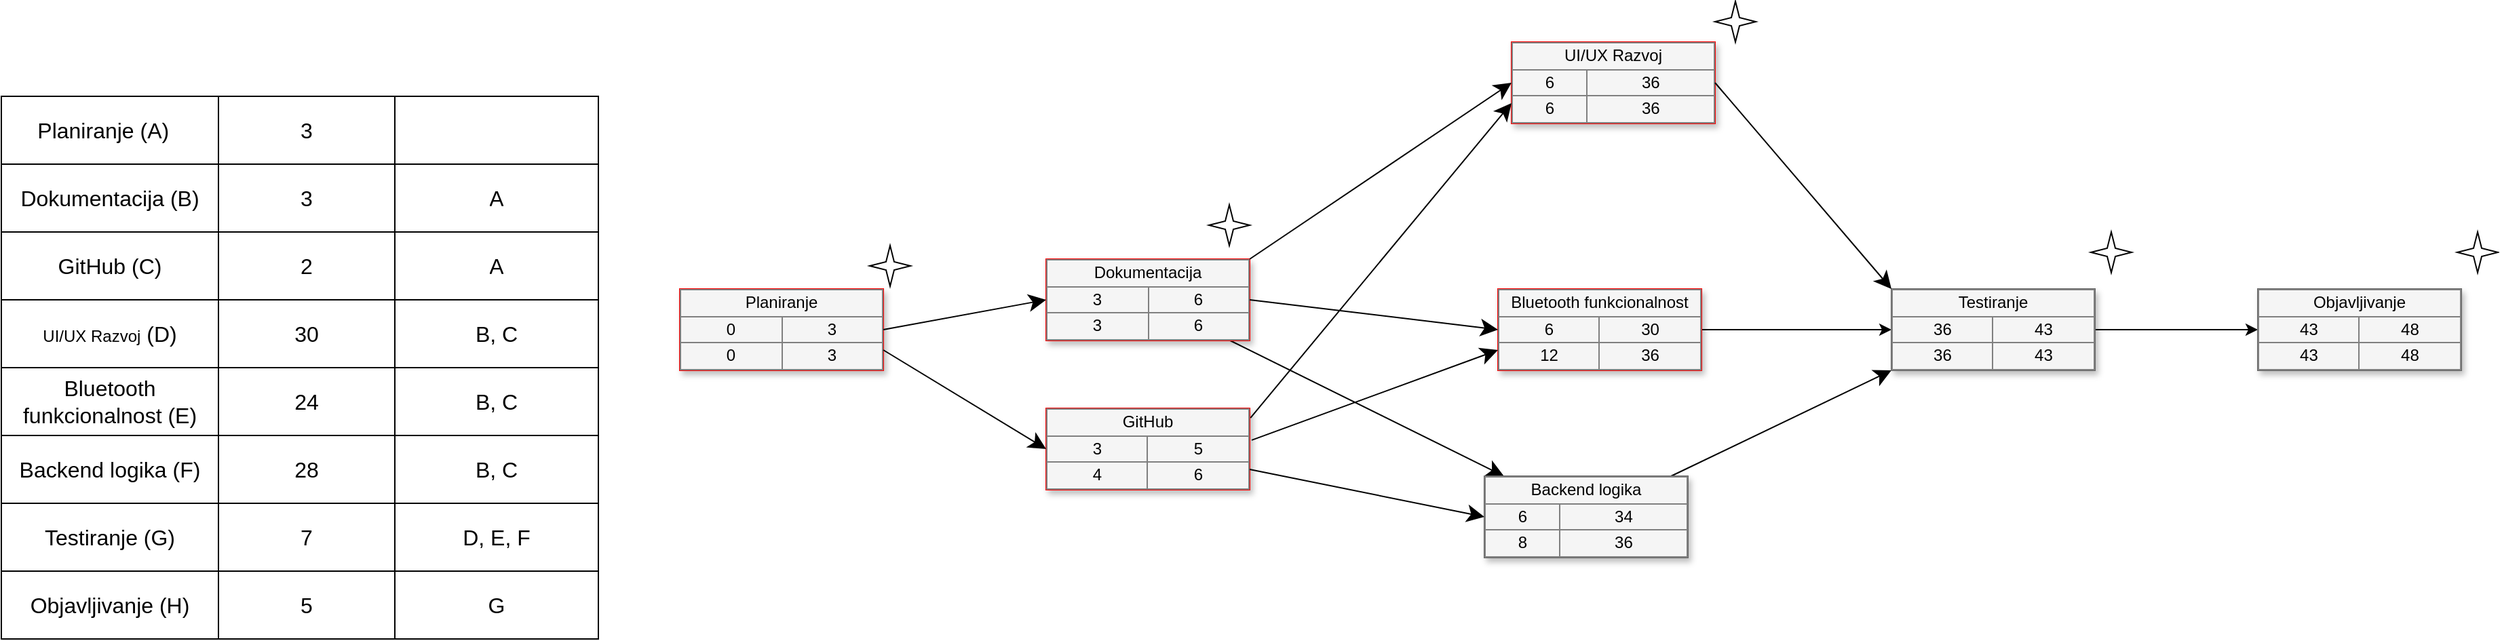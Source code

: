 <mxfile version="26.2.2">
  <diagram name="Page-1" id="9c096ad6-e400-ecc8-3e38-643d2caac077">
    <mxGraphModel dx="3800.5" dy="1167" grid="1" gridSize="10" guides="1" tooltips="1" connect="1" arrows="1" fold="1" page="1" pageScale="1.5" pageWidth="1169" pageHeight="826" background="none" math="0" shadow="0">
      <root>
        <mxCell id="0" style=";html=1;" />
        <mxCell id="1" style=";html=1;" parent="0" />
        <mxCell id="3cfceab9cabfe5b9-37" style="edgeStyle=none;curved=1;html=1;startSize=10;endArrow=classic;endFill=1;endSize=10;strokeWidth=1;fontSize=12;" parent="1" source="30e23a8a0b95c500-1" target="3cfceab9cabfe5b9-11" edge="1">
          <mxGeometry relative="1" as="geometry" />
        </mxCell>
        <mxCell id="30e23a8a0b95c500-1" value="&lt;table border=&quot;1&quot; width=&quot;100%&quot; style=&quot;width: 100% ; height: 100% ; border-collapse: collapse&quot;&gt;&lt;tbody&gt;&lt;tr&gt;&lt;td colspan=&quot;2&quot; align=&quot;center&quot;&gt;&lt;font style=&quot;font-size: 12px;&quot;&gt;Dokumentacija&lt;/font&gt;&lt;/td&gt;&lt;/tr&gt;&lt;tr&gt;&lt;td align=&quot;center&quot;&gt;3&lt;/td&gt;&lt;td align=&quot;center&quot;&gt;&lt;font style=&quot;font-size: 12px;&quot;&gt;6&lt;/font&gt;&lt;/td&gt;&lt;/tr&gt;&lt;tr&gt;&lt;td align=&quot;center&quot;&gt;3&lt;/td&gt;&lt;td align=&quot;center&quot;&gt;6&lt;/td&gt;&lt;/tr&gt;&lt;/tbody&gt;&lt;/table&gt;" style="text;html=1;strokeColor=#FF0000;fillColor=#f5f5f5;overflow=fill;rounded=0;shadow=1;fontSize=12;align=center;" parent="1" vertex="1">
          <mxGeometry x="400" y="450" width="150" height="60" as="geometry" />
        </mxCell>
        <mxCell id="M4bygD5o0YZVXNEomFIM-7" style="edgeStyle=orthogonalEdgeStyle;rounded=0;orthogonalLoop=1;jettySize=auto;html=1;entryX=0;entryY=0.5;entryDx=0;entryDy=0;" edge="1" parent="1" source="3cfceab9cabfe5b9-10" target="3cfceab9cabfe5b9-15">
          <mxGeometry relative="1" as="geometry" />
        </mxCell>
        <mxCell id="3cfceab9cabfe5b9-10" value="&lt;table border=&quot;1&quot; width=&quot;100%&quot; style=&quot;width: 100% ; height: 100% ; border-collapse: collapse&quot;&gt;&lt;tbody&gt;&lt;tr&gt;&lt;td colspan=&quot;2&quot; align=&quot;center&quot;&gt;Bluetooth funkcionalnost&lt;/td&gt;&lt;/tr&gt;&lt;tr&gt;&lt;td align=&quot;center&quot;&gt;6&lt;/td&gt;&lt;td align=&quot;center&quot;&gt;30&lt;/td&gt;&lt;/tr&gt;&lt;tr&gt;&lt;td align=&quot;center&quot;&gt;12&lt;/td&gt;&lt;td align=&quot;center&quot;&gt;36&lt;/td&gt;&lt;/tr&gt;&lt;/tbody&gt;&lt;/table&gt;" style="text;html=1;strokeColor=#FF0000;fillColor=#f5f5f5;overflow=fill;rounded=0;shadow=1;fontSize=12;align=center;" parent="1" vertex="1">
          <mxGeometry x="733" y="472.0" width="150" height="60" as="geometry" />
        </mxCell>
        <mxCell id="3cfceab9cabfe5b9-38" style="edgeStyle=none;curved=1;html=1;startSize=10;endArrow=classic;endFill=1;endSize=10;strokeWidth=1;fontSize=12;entryX=0;entryY=1;entryDx=0;entryDy=0;" parent="1" source="3cfceab9cabfe5b9-11" target="3cfceab9cabfe5b9-15" edge="1">
          <mxGeometry relative="1" as="geometry" />
        </mxCell>
        <mxCell id="3cfceab9cabfe5b9-11" value="&lt;table border=&quot;1&quot; width=&quot;100%&quot; style=&quot;width: 100% ; height: 100% ; border-collapse: collapse&quot;&gt;&lt;tbody&gt;&lt;tr&gt;&lt;td colspan=&quot;2&quot; align=&quot;center&quot;&gt;Backend logika&lt;/td&gt;&lt;/tr&gt;&lt;tr&gt;&lt;td align=&quot;center&quot;&gt;6&lt;/td&gt;&lt;td align=&quot;center&quot;&gt;34&lt;/td&gt;&lt;/tr&gt;&lt;tr&gt;&lt;td align=&quot;center&quot;&gt;8&lt;/td&gt;&lt;td align=&quot;center&quot;&gt;36&lt;/td&gt;&lt;/tr&gt;&lt;/tbody&gt;&lt;/table&gt;" style="text;html=1;strokeColor=#666666;fillColor=#f5f5f5;overflow=fill;rounded=0;shadow=1;fontSize=12;align=center;" parent="1" vertex="1">
          <mxGeometry x="723" y="610" width="150" height="60" as="geometry" />
        </mxCell>
        <mxCell id="M4bygD5o0YZVXNEomFIM-5" style="edgeStyle=orthogonalEdgeStyle;rounded=0;orthogonalLoop=1;jettySize=auto;html=1;" edge="1" parent="1" source="3cfceab9cabfe5b9-15">
          <mxGeometry relative="1" as="geometry">
            <mxPoint x="1293" y="502" as="targetPoint" />
          </mxGeometry>
        </mxCell>
        <mxCell id="3cfceab9cabfe5b9-15" value="&lt;table border=&quot;1&quot; width=&quot;100%&quot; style=&quot;width: 100% ; height: 100% ; border-collapse: collapse&quot;&gt;&lt;tbody&gt;&lt;tr&gt;&lt;td colspan=&quot;2&quot; align=&quot;center&quot;&gt;Testiranje&lt;/td&gt;&lt;/tr&gt;&lt;tr&gt;&lt;td align=&quot;center&quot;&gt;36&lt;/td&gt;&lt;td align=&quot;center&quot;&gt;43&lt;/td&gt;&lt;/tr&gt;&lt;tr&gt;&lt;td align=&quot;center&quot;&gt;36&lt;/td&gt;&lt;td align=&quot;center&quot;&gt;43&lt;/td&gt;&lt;/tr&gt;&lt;/tbody&gt;&lt;/table&gt;" style="text;html=1;strokeColor=#666666;fillColor=#f5f5f5;overflow=fill;rounded=0;shadow=1;fontSize=12;align=center;" parent="1" vertex="1">
          <mxGeometry x="1023" y="472" width="150" height="60" as="geometry" />
        </mxCell>
        <mxCell id="M4bygD5o0YZVXNEomFIM-2" style="edgeStyle=none;curved=1;html=1;startSize=10;endArrow=classic;endFill=1;endSize=10;strokeWidth=1;fontSize=12;entryX=0;entryY=0.5;entryDx=0;entryDy=0;exitX=1;exitY=0.5;exitDx=0;exitDy=0;" edge="1" parent="1" source="30e23a8a0b95c500-1" target="3cfceab9cabfe5b9-10">
          <mxGeometry relative="1" as="geometry">
            <mxPoint x="553" y="500" as="sourcePoint" />
            <mxPoint x="711" y="819" as="targetPoint" />
          </mxGeometry>
        </mxCell>
        <mxCell id="M4bygD5o0YZVXNEomFIM-3" value="&lt;table border=&quot;1&quot; width=&quot;100%&quot; style=&quot;width: 100% ; height: 100% ; border-collapse: collapse&quot;&gt;&lt;tbody&gt;&lt;tr&gt;&lt;td colspan=&quot;2&quot; align=&quot;center&quot;&gt;&lt;font style=&quot;font-size: 12px&quot;&gt;UI/UX Razvoj&lt;/font&gt;&lt;/td&gt;&lt;/tr&gt;&lt;tr&gt;&lt;td align=&quot;center&quot;&gt;6&lt;/td&gt;&lt;td align=&quot;center&quot;&gt;36&lt;/td&gt;&lt;/tr&gt;&lt;tr&gt;&lt;td align=&quot;center&quot;&gt;6&lt;/td&gt;&lt;td align=&quot;center&quot;&gt;36&lt;/td&gt;&lt;/tr&gt;&lt;/tbody&gt;&lt;/table&gt;" style="text;html=1;strokeColor=#FF0000;fillColor=#f5f5f5;overflow=fill;rounded=0;shadow=1;fontSize=12;align=center;" vertex="1" parent="1">
          <mxGeometry x="743" y="290.0" width="150" height="60" as="geometry" />
        </mxCell>
        <mxCell id="M4bygD5o0YZVXNEomFIM-4" style="edgeStyle=none;curved=1;html=1;startSize=10;endArrow=classic;endFill=1;endSize=10;strokeWidth=1;fontSize=12;entryX=0;entryY=0.5;entryDx=0;entryDy=0;exitX=1;exitY=0;exitDx=0;exitDy=0;" edge="1" parent="1" source="30e23a8a0b95c500-1" target="M4bygD5o0YZVXNEomFIM-3">
          <mxGeometry relative="1" as="geometry">
            <mxPoint x="513" y="470" as="sourcePoint" />
            <mxPoint x="730" y="402" as="targetPoint" />
          </mxGeometry>
        </mxCell>
        <mxCell id="M4bygD5o0YZVXNEomFIM-6" value="&lt;table border=&quot;1&quot; width=&quot;100%&quot; style=&quot;width: 100% ; height: 100% ; border-collapse: collapse&quot;&gt;&lt;tbody&gt;&lt;tr&gt;&lt;td colspan=&quot;2&quot; align=&quot;center&quot;&gt;Objavljivanje&lt;/td&gt;&lt;/tr&gt;&lt;tr&gt;&lt;td align=&quot;center&quot;&gt;43&lt;/td&gt;&lt;td align=&quot;center&quot;&gt;48&lt;/td&gt;&lt;/tr&gt;&lt;tr&gt;&lt;td align=&quot;center&quot;&gt;43&lt;/td&gt;&lt;td align=&quot;center&quot;&gt;48&lt;/td&gt;&lt;/tr&gt;&lt;/tbody&gt;&lt;/table&gt;" style="text;html=1;strokeColor=#666666;fillColor=#f5f5f5;overflow=fill;rounded=0;shadow=1;fontSize=12;align=center;" vertex="1" parent="1">
          <mxGeometry x="1293" y="472" width="150" height="60" as="geometry" />
        </mxCell>
        <mxCell id="M4bygD5o0YZVXNEomFIM-9" style="edgeStyle=none;curved=1;html=1;startSize=10;endArrow=classic;endFill=1;endSize=10;strokeWidth=1;fontSize=12;entryX=0;entryY=0;entryDx=0;entryDy=0;exitX=1;exitY=0.5;exitDx=0;exitDy=0;" edge="1" parent="1" source="M4bygD5o0YZVXNEomFIM-3" target="3cfceab9cabfe5b9-15">
          <mxGeometry relative="1" as="geometry">
            <mxPoint x="883" y="418" as="sourcePoint" />
            <mxPoint x="1035" y="340" as="targetPoint" />
          </mxGeometry>
        </mxCell>
        <mxCell id="M4bygD5o0YZVXNEomFIM-10" value="&lt;table border=&quot;1&quot; width=&quot;100%&quot; style=&quot;width: 100% ; height: 100% ; border-collapse: collapse&quot;&gt;&lt;tbody&gt;&lt;tr&gt;&lt;td colspan=&quot;2&quot; align=&quot;center&quot;&gt;Planiranje&lt;/td&gt;&lt;/tr&gt;&lt;tr&gt;&lt;td align=&quot;center&quot;&gt;0&lt;/td&gt;&lt;td align=&quot;center&quot;&gt;&lt;font style=&quot;font-size: 12px;&quot;&gt;3&lt;/font&gt;&lt;/td&gt;&lt;/tr&gt;&lt;tr&gt;&lt;td align=&quot;center&quot;&gt;0&lt;/td&gt;&lt;td align=&quot;center&quot;&gt;3&lt;/td&gt;&lt;/tr&gt;&lt;/tbody&gt;&lt;/table&gt;" style="text;html=1;strokeColor=#FF0000;fillColor=#f5f5f5;overflow=fill;rounded=0;shadow=1;fontSize=12;align=center;" vertex="1" parent="1">
          <mxGeometry x="130" y="472" width="150" height="60" as="geometry" />
        </mxCell>
        <mxCell id="M4bygD5o0YZVXNEomFIM-13" value="&lt;table border=&quot;1&quot; width=&quot;100%&quot; style=&quot;width: 100% ; height: 100% ; border-collapse: collapse&quot;&gt;&lt;tbody&gt;&lt;tr&gt;&lt;td colspan=&quot;2&quot; align=&quot;center&quot;&gt;&lt;font style=&quot;font-size: 12px;&quot;&gt;GitHub&lt;/font&gt;&lt;/td&gt;&lt;/tr&gt;&lt;tr&gt;&lt;td align=&quot;center&quot;&gt;3&lt;/td&gt;&lt;td align=&quot;center&quot;&gt;5&lt;/td&gt;&lt;/tr&gt;&lt;tr&gt;&lt;td align=&quot;center&quot;&gt;4&lt;/td&gt;&lt;td align=&quot;center&quot;&gt;6&lt;/td&gt;&lt;/tr&gt;&lt;/tbody&gt;&lt;/table&gt;" style="text;html=1;strokeColor=#FF0000;fillColor=#f5f5f5;overflow=fill;rounded=0;shadow=1;fontSize=12;align=center;" vertex="1" parent="1">
          <mxGeometry x="400" y="560" width="150" height="60" as="geometry" />
        </mxCell>
        <mxCell id="M4bygD5o0YZVXNEomFIM-14" style="edgeStyle=none;curved=1;html=1;startSize=10;endArrow=classic;endFill=1;endSize=10;strokeWidth=1;fontSize=12;entryX=0;entryY=0.5;entryDx=0;entryDy=0;exitX=1;exitY=0.5;exitDx=0;exitDy=0;" edge="1" parent="1" source="M4bygD5o0YZVXNEomFIM-10" target="30e23a8a0b95c500-1">
          <mxGeometry relative="1" as="geometry">
            <mxPoint x="300" y="480" as="sourcePoint" />
            <mxPoint x="473" y="410" as="targetPoint" />
          </mxGeometry>
        </mxCell>
        <mxCell id="M4bygD5o0YZVXNEomFIM-15" style="edgeStyle=none;curved=1;html=1;startSize=10;endArrow=classic;endFill=1;endSize=10;strokeWidth=1;fontSize=12;entryX=0;entryY=0.5;entryDx=0;entryDy=0;exitX=1;exitY=0.75;exitDx=0;exitDy=0;" edge="1" parent="1" source="M4bygD5o0YZVXNEomFIM-10" target="M4bygD5o0YZVXNEomFIM-13">
          <mxGeometry relative="1" as="geometry">
            <mxPoint x="280" y="572" as="sourcePoint" />
            <mxPoint x="400" y="550" as="targetPoint" />
          </mxGeometry>
        </mxCell>
        <mxCell id="M4bygD5o0YZVXNEomFIM-16" style="edgeStyle=none;curved=1;html=1;startSize=10;endArrow=classic;endFill=1;endSize=10;strokeWidth=1;fontSize=12;entryX=0;entryY=0.5;entryDx=0;entryDy=0;exitX=1;exitY=0.75;exitDx=0;exitDy=0;" edge="1" parent="1" source="M4bygD5o0YZVXNEomFIM-13" target="3cfceab9cabfe5b9-11">
          <mxGeometry relative="1" as="geometry">
            <mxPoint x="536" y="622" as="sourcePoint" />
            <mxPoint x="737" y="722" as="targetPoint" />
          </mxGeometry>
        </mxCell>
        <mxCell id="M4bygD5o0YZVXNEomFIM-17" style="edgeStyle=none;curved=1;html=1;startSize=10;endArrow=classic;endFill=1;endSize=10;strokeWidth=1;fontSize=12;entryX=0;entryY=0.75;entryDx=0;entryDy=0;exitX=1.01;exitY=0.391;exitDx=0;exitDy=0;exitPerimeter=0;" edge="1" parent="1" source="M4bygD5o0YZVXNEomFIM-13" target="3cfceab9cabfe5b9-10">
          <mxGeometry relative="1" as="geometry">
            <mxPoint x="550" y="592" as="sourcePoint" />
            <mxPoint x="733" y="614" as="targetPoint" />
          </mxGeometry>
        </mxCell>
        <mxCell id="M4bygD5o0YZVXNEomFIM-18" style="edgeStyle=none;curved=1;html=1;startSize=10;endArrow=classic;endFill=1;endSize=10;strokeWidth=1;fontSize=12;entryX=0;entryY=0.75;entryDx=0;entryDy=0;exitX=1.004;exitY=0.118;exitDx=0;exitDy=0;exitPerimeter=0;" edge="1" parent="1" source="M4bygD5o0YZVXNEomFIM-13" target="M4bygD5o0YZVXNEomFIM-3">
          <mxGeometry relative="1" as="geometry">
            <mxPoint x="550" y="560" as="sourcePoint" />
            <mxPoint x="743" y="472" as="targetPoint" />
          </mxGeometry>
        </mxCell>
        <mxCell id="M4bygD5o0YZVXNEomFIM-19" value="" style="shape=table;startSize=0;container=1;collapsible=0;childLayout=tableLayout;fontSize=16;" vertex="1" parent="1">
          <mxGeometry x="-370" y="330" width="440" height="400" as="geometry" />
        </mxCell>
        <mxCell id="M4bygD5o0YZVXNEomFIM-20" value="" style="shape=tableRow;horizontal=0;startSize=0;swimlaneHead=0;swimlaneBody=0;strokeColor=inherit;top=0;left=0;bottom=0;right=0;collapsible=0;dropTarget=0;fillColor=none;points=[[0,0.5],[1,0.5]];portConstraint=eastwest;fontSize=16;" vertex="1" parent="M4bygD5o0YZVXNEomFIM-19">
          <mxGeometry width="440" height="50" as="geometry" />
        </mxCell>
        <mxCell id="M4bygD5o0YZVXNEomFIM-21" value="Planiranje (A)&lt;span style=&quot;white-space: pre;&quot;&gt;&#x9;&lt;/span&gt;" style="shape=partialRectangle;html=1;whiteSpace=wrap;connectable=0;strokeColor=inherit;overflow=hidden;fillColor=none;top=0;left=0;bottom=0;right=0;pointerEvents=1;fontSize=16;" vertex="1" parent="M4bygD5o0YZVXNEomFIM-20">
          <mxGeometry width="160" height="50" as="geometry">
            <mxRectangle width="160" height="50" as="alternateBounds" />
          </mxGeometry>
        </mxCell>
        <mxCell id="M4bygD5o0YZVXNEomFIM-22" value="3" style="shape=partialRectangle;html=1;whiteSpace=wrap;connectable=0;strokeColor=inherit;overflow=hidden;fillColor=none;top=0;left=0;bottom=0;right=0;pointerEvents=1;fontSize=16;" vertex="1" parent="M4bygD5o0YZVXNEomFIM-20">
          <mxGeometry x="160" width="130" height="50" as="geometry">
            <mxRectangle width="130" height="50" as="alternateBounds" />
          </mxGeometry>
        </mxCell>
        <mxCell id="M4bygD5o0YZVXNEomFIM-23" value="" style="shape=partialRectangle;html=1;whiteSpace=wrap;connectable=0;strokeColor=inherit;overflow=hidden;fillColor=none;top=0;left=0;bottom=0;right=0;pointerEvents=1;fontSize=16;" vertex="1" parent="M4bygD5o0YZVXNEomFIM-20">
          <mxGeometry x="290" width="150" height="50" as="geometry">
            <mxRectangle width="150" height="50" as="alternateBounds" />
          </mxGeometry>
        </mxCell>
        <mxCell id="M4bygD5o0YZVXNEomFIM-24" value="" style="shape=tableRow;horizontal=0;startSize=0;swimlaneHead=0;swimlaneBody=0;strokeColor=inherit;top=0;left=0;bottom=0;right=0;collapsible=0;dropTarget=0;fillColor=none;points=[[0,0.5],[1,0.5]];portConstraint=eastwest;fontSize=16;" vertex="1" parent="M4bygD5o0YZVXNEomFIM-19">
          <mxGeometry y="50" width="440" height="50" as="geometry" />
        </mxCell>
        <mxCell id="M4bygD5o0YZVXNEomFIM-25" value="Dokumentacija (B)" style="shape=partialRectangle;html=1;whiteSpace=wrap;connectable=0;strokeColor=inherit;overflow=hidden;fillColor=none;top=0;left=0;bottom=0;right=0;pointerEvents=1;fontSize=16;" vertex="1" parent="M4bygD5o0YZVXNEomFIM-24">
          <mxGeometry width="160" height="50" as="geometry">
            <mxRectangle width="160" height="50" as="alternateBounds" />
          </mxGeometry>
        </mxCell>
        <mxCell id="M4bygD5o0YZVXNEomFIM-26" value="3" style="shape=partialRectangle;html=1;whiteSpace=wrap;connectable=0;strokeColor=inherit;overflow=hidden;fillColor=none;top=0;left=0;bottom=0;right=0;pointerEvents=1;fontSize=16;" vertex="1" parent="M4bygD5o0YZVXNEomFIM-24">
          <mxGeometry x="160" width="130" height="50" as="geometry">
            <mxRectangle width="130" height="50" as="alternateBounds" />
          </mxGeometry>
        </mxCell>
        <mxCell id="M4bygD5o0YZVXNEomFIM-27" value="A" style="shape=partialRectangle;html=1;whiteSpace=wrap;connectable=0;strokeColor=inherit;overflow=hidden;fillColor=none;top=0;left=0;bottom=0;right=0;pointerEvents=1;fontSize=16;" vertex="1" parent="M4bygD5o0YZVXNEomFIM-24">
          <mxGeometry x="290" width="150" height="50" as="geometry">
            <mxRectangle width="150" height="50" as="alternateBounds" />
          </mxGeometry>
        </mxCell>
        <mxCell id="M4bygD5o0YZVXNEomFIM-28" value="" style="shape=tableRow;horizontal=0;startSize=0;swimlaneHead=0;swimlaneBody=0;strokeColor=inherit;top=0;left=0;bottom=0;right=0;collapsible=0;dropTarget=0;fillColor=none;points=[[0,0.5],[1,0.5]];portConstraint=eastwest;fontSize=16;" vertex="1" parent="M4bygD5o0YZVXNEomFIM-19">
          <mxGeometry y="100" width="440" height="50" as="geometry" />
        </mxCell>
        <mxCell id="M4bygD5o0YZVXNEomFIM-29" value="GitHub (C)" style="shape=partialRectangle;html=1;whiteSpace=wrap;connectable=0;strokeColor=inherit;overflow=hidden;fillColor=none;top=0;left=0;bottom=0;right=0;pointerEvents=1;fontSize=16;" vertex="1" parent="M4bygD5o0YZVXNEomFIM-28">
          <mxGeometry width="160" height="50" as="geometry">
            <mxRectangle width="160" height="50" as="alternateBounds" />
          </mxGeometry>
        </mxCell>
        <mxCell id="M4bygD5o0YZVXNEomFIM-30" value="2" style="shape=partialRectangle;html=1;whiteSpace=wrap;connectable=0;strokeColor=inherit;overflow=hidden;fillColor=none;top=0;left=0;bottom=0;right=0;pointerEvents=1;fontSize=16;" vertex="1" parent="M4bygD5o0YZVXNEomFIM-28">
          <mxGeometry x="160" width="130" height="50" as="geometry">
            <mxRectangle width="130" height="50" as="alternateBounds" />
          </mxGeometry>
        </mxCell>
        <mxCell id="M4bygD5o0YZVXNEomFIM-31" value="A" style="shape=partialRectangle;html=1;whiteSpace=wrap;connectable=0;strokeColor=inherit;overflow=hidden;fillColor=none;top=0;left=0;bottom=0;right=0;pointerEvents=1;fontSize=16;" vertex="1" parent="M4bygD5o0YZVXNEomFIM-28">
          <mxGeometry x="290" width="150" height="50" as="geometry">
            <mxRectangle width="150" height="50" as="alternateBounds" />
          </mxGeometry>
        </mxCell>
        <mxCell id="M4bygD5o0YZVXNEomFIM-34" style="shape=tableRow;horizontal=0;startSize=0;swimlaneHead=0;swimlaneBody=0;strokeColor=inherit;top=0;left=0;bottom=0;right=0;collapsible=0;dropTarget=0;fillColor=none;points=[[0,0.5],[1,0.5]];portConstraint=eastwest;fontSize=16;" vertex="1" parent="M4bygD5o0YZVXNEomFIM-19">
          <mxGeometry y="150" width="440" height="50" as="geometry" />
        </mxCell>
        <mxCell id="M4bygD5o0YZVXNEomFIM-35" value="&lt;font style=&quot;font-size: 12px&quot;&gt;UI/UX Razvoj&lt;/font&gt; (D)" style="shape=partialRectangle;html=1;whiteSpace=wrap;connectable=0;strokeColor=inherit;overflow=hidden;fillColor=none;top=0;left=0;bottom=0;right=0;pointerEvents=1;fontSize=16;" vertex="1" parent="M4bygD5o0YZVXNEomFIM-34">
          <mxGeometry width="160" height="50" as="geometry">
            <mxRectangle width="160" height="50" as="alternateBounds" />
          </mxGeometry>
        </mxCell>
        <mxCell id="M4bygD5o0YZVXNEomFIM-36" value="30" style="shape=partialRectangle;html=1;whiteSpace=wrap;connectable=0;strokeColor=inherit;overflow=hidden;fillColor=none;top=0;left=0;bottom=0;right=0;pointerEvents=1;fontSize=16;" vertex="1" parent="M4bygD5o0YZVXNEomFIM-34">
          <mxGeometry x="160" width="130" height="50" as="geometry">
            <mxRectangle width="130" height="50" as="alternateBounds" />
          </mxGeometry>
        </mxCell>
        <mxCell id="M4bygD5o0YZVXNEomFIM-37" value="B, C" style="shape=partialRectangle;html=1;whiteSpace=wrap;connectable=0;strokeColor=inherit;overflow=hidden;fillColor=none;top=0;left=0;bottom=0;right=0;pointerEvents=1;fontSize=16;" vertex="1" parent="M4bygD5o0YZVXNEomFIM-34">
          <mxGeometry x="290" width="150" height="50" as="geometry">
            <mxRectangle width="150" height="50" as="alternateBounds" />
          </mxGeometry>
        </mxCell>
        <mxCell id="M4bygD5o0YZVXNEomFIM-38" style="shape=tableRow;horizontal=0;startSize=0;swimlaneHead=0;swimlaneBody=0;strokeColor=inherit;top=0;left=0;bottom=0;right=0;collapsible=0;dropTarget=0;fillColor=none;points=[[0,0.5],[1,0.5]];portConstraint=eastwest;fontSize=16;" vertex="1" parent="M4bygD5o0YZVXNEomFIM-19">
          <mxGeometry y="200" width="440" height="50" as="geometry" />
        </mxCell>
        <mxCell id="M4bygD5o0YZVXNEomFIM-39" value="Bluetooth funkcionalnost (E)" style="shape=partialRectangle;html=1;whiteSpace=wrap;connectable=0;strokeColor=inherit;overflow=hidden;fillColor=none;top=0;left=0;bottom=0;right=0;pointerEvents=1;fontSize=16;" vertex="1" parent="M4bygD5o0YZVXNEomFIM-38">
          <mxGeometry width="160" height="50" as="geometry">
            <mxRectangle width="160" height="50" as="alternateBounds" />
          </mxGeometry>
        </mxCell>
        <mxCell id="M4bygD5o0YZVXNEomFIM-40" value="24" style="shape=partialRectangle;html=1;whiteSpace=wrap;connectable=0;strokeColor=inherit;overflow=hidden;fillColor=none;top=0;left=0;bottom=0;right=0;pointerEvents=1;fontSize=16;" vertex="1" parent="M4bygD5o0YZVXNEomFIM-38">
          <mxGeometry x="160" width="130" height="50" as="geometry">
            <mxRectangle width="130" height="50" as="alternateBounds" />
          </mxGeometry>
        </mxCell>
        <mxCell id="M4bygD5o0YZVXNEomFIM-41" value="B, C" style="shape=partialRectangle;html=1;whiteSpace=wrap;connectable=0;strokeColor=inherit;overflow=hidden;fillColor=none;top=0;left=0;bottom=0;right=0;pointerEvents=1;fontSize=16;" vertex="1" parent="M4bygD5o0YZVXNEomFIM-38">
          <mxGeometry x="290" width="150" height="50" as="geometry">
            <mxRectangle width="150" height="50" as="alternateBounds" />
          </mxGeometry>
        </mxCell>
        <mxCell id="M4bygD5o0YZVXNEomFIM-76" style="shape=tableRow;horizontal=0;startSize=0;swimlaneHead=0;swimlaneBody=0;strokeColor=inherit;top=0;left=0;bottom=0;right=0;collapsible=0;dropTarget=0;fillColor=none;points=[[0,0.5],[1,0.5]];portConstraint=eastwest;fontSize=16;" vertex="1" parent="M4bygD5o0YZVXNEomFIM-19">
          <mxGeometry y="250" width="440" height="50" as="geometry" />
        </mxCell>
        <mxCell id="M4bygD5o0YZVXNEomFIM-77" value="Backend logika (F)" style="shape=partialRectangle;html=1;whiteSpace=wrap;connectable=0;strokeColor=inherit;overflow=hidden;fillColor=none;top=0;left=0;bottom=0;right=0;pointerEvents=1;fontSize=16;" vertex="1" parent="M4bygD5o0YZVXNEomFIM-76">
          <mxGeometry width="160" height="50" as="geometry">
            <mxRectangle width="160" height="50" as="alternateBounds" />
          </mxGeometry>
        </mxCell>
        <mxCell id="M4bygD5o0YZVXNEomFIM-78" value="28" style="shape=partialRectangle;html=1;whiteSpace=wrap;connectable=0;strokeColor=inherit;overflow=hidden;fillColor=none;top=0;left=0;bottom=0;right=0;pointerEvents=1;fontSize=16;" vertex="1" parent="M4bygD5o0YZVXNEomFIM-76">
          <mxGeometry x="160" width="130" height="50" as="geometry">
            <mxRectangle width="130" height="50" as="alternateBounds" />
          </mxGeometry>
        </mxCell>
        <mxCell id="M4bygD5o0YZVXNEomFIM-79" value="B, C" style="shape=partialRectangle;html=1;whiteSpace=wrap;connectable=0;strokeColor=inherit;overflow=hidden;fillColor=none;top=0;left=0;bottom=0;right=0;pointerEvents=1;fontSize=16;" vertex="1" parent="M4bygD5o0YZVXNEomFIM-76">
          <mxGeometry x="290" width="150" height="50" as="geometry">
            <mxRectangle width="150" height="50" as="alternateBounds" />
          </mxGeometry>
        </mxCell>
        <mxCell id="M4bygD5o0YZVXNEomFIM-80" style="shape=tableRow;horizontal=0;startSize=0;swimlaneHead=0;swimlaneBody=0;strokeColor=inherit;top=0;left=0;bottom=0;right=0;collapsible=0;dropTarget=0;fillColor=none;points=[[0,0.5],[1,0.5]];portConstraint=eastwest;fontSize=16;" vertex="1" parent="M4bygD5o0YZVXNEomFIM-19">
          <mxGeometry y="300" width="440" height="50" as="geometry" />
        </mxCell>
        <mxCell id="M4bygD5o0YZVXNEomFIM-81" value="Testiranje (G)" style="shape=partialRectangle;html=1;whiteSpace=wrap;connectable=0;strokeColor=inherit;overflow=hidden;fillColor=none;top=0;left=0;bottom=0;right=0;pointerEvents=1;fontSize=16;" vertex="1" parent="M4bygD5o0YZVXNEomFIM-80">
          <mxGeometry width="160" height="50" as="geometry">
            <mxRectangle width="160" height="50" as="alternateBounds" />
          </mxGeometry>
        </mxCell>
        <mxCell id="M4bygD5o0YZVXNEomFIM-82" value="7" style="shape=partialRectangle;html=1;whiteSpace=wrap;connectable=0;strokeColor=inherit;overflow=hidden;fillColor=none;top=0;left=0;bottom=0;right=0;pointerEvents=1;fontSize=16;" vertex="1" parent="M4bygD5o0YZVXNEomFIM-80">
          <mxGeometry x="160" width="130" height="50" as="geometry">
            <mxRectangle width="130" height="50" as="alternateBounds" />
          </mxGeometry>
        </mxCell>
        <mxCell id="M4bygD5o0YZVXNEomFIM-83" value="D, E, F" style="shape=partialRectangle;html=1;whiteSpace=wrap;connectable=0;strokeColor=inherit;overflow=hidden;fillColor=none;top=0;left=0;bottom=0;right=0;pointerEvents=1;fontSize=16;" vertex="1" parent="M4bygD5o0YZVXNEomFIM-80">
          <mxGeometry x="290" width="150" height="50" as="geometry">
            <mxRectangle width="150" height="50" as="alternateBounds" />
          </mxGeometry>
        </mxCell>
        <mxCell id="M4bygD5o0YZVXNEomFIM-84" style="shape=tableRow;horizontal=0;startSize=0;swimlaneHead=0;swimlaneBody=0;strokeColor=inherit;top=0;left=0;bottom=0;right=0;collapsible=0;dropTarget=0;fillColor=none;points=[[0,0.5],[1,0.5]];portConstraint=eastwest;fontSize=16;" vertex="1" parent="M4bygD5o0YZVXNEomFIM-19">
          <mxGeometry y="350" width="440" height="50" as="geometry" />
        </mxCell>
        <mxCell id="M4bygD5o0YZVXNEomFIM-85" value="Objavljivanje (H)" style="shape=partialRectangle;html=1;whiteSpace=wrap;connectable=0;strokeColor=inherit;overflow=hidden;fillColor=none;top=0;left=0;bottom=0;right=0;pointerEvents=1;fontSize=16;" vertex="1" parent="M4bygD5o0YZVXNEomFIM-84">
          <mxGeometry width="160" height="50" as="geometry">
            <mxRectangle width="160" height="50" as="alternateBounds" />
          </mxGeometry>
        </mxCell>
        <mxCell id="M4bygD5o0YZVXNEomFIM-86" value="5" style="shape=partialRectangle;html=1;whiteSpace=wrap;connectable=0;strokeColor=inherit;overflow=hidden;fillColor=none;top=0;left=0;bottom=0;right=0;pointerEvents=1;fontSize=16;" vertex="1" parent="M4bygD5o0YZVXNEomFIM-84">
          <mxGeometry x="160" width="130" height="50" as="geometry">
            <mxRectangle width="130" height="50" as="alternateBounds" />
          </mxGeometry>
        </mxCell>
        <mxCell id="M4bygD5o0YZVXNEomFIM-87" value="G" style="shape=partialRectangle;html=1;whiteSpace=wrap;connectable=0;strokeColor=inherit;overflow=hidden;fillColor=none;top=0;left=0;bottom=0;right=0;pointerEvents=1;fontSize=16;" vertex="1" parent="M4bygD5o0YZVXNEomFIM-84">
          <mxGeometry x="290" width="150" height="50" as="geometry">
            <mxRectangle width="150" height="50" as="alternateBounds" />
          </mxGeometry>
        </mxCell>
        <mxCell id="M4bygD5o0YZVXNEomFIM-92" value="" style="verticalLabelPosition=bottom;verticalAlign=top;html=1;shape=mxgraph.basic.4_point_star_2;dx=0.8;" vertex="1" parent="1">
          <mxGeometry x="1440" y="430" width="30" height="30" as="geometry" />
        </mxCell>
        <mxCell id="M4bygD5o0YZVXNEomFIM-94" value="" style="verticalLabelPosition=bottom;verticalAlign=top;html=1;shape=mxgraph.basic.4_point_star_2;dx=0.8;" vertex="1" parent="1">
          <mxGeometry x="1170" y="430" width="30" height="30" as="geometry" />
        </mxCell>
        <mxCell id="M4bygD5o0YZVXNEomFIM-95" value="" style="verticalLabelPosition=bottom;verticalAlign=top;html=1;shape=mxgraph.basic.4_point_star_2;dx=0.8;" vertex="1" parent="1">
          <mxGeometry x="893" y="260" width="30" height="30" as="geometry" />
        </mxCell>
        <mxCell id="M4bygD5o0YZVXNEomFIM-100" value="" style="verticalLabelPosition=bottom;verticalAlign=top;html=1;shape=mxgraph.basic.4_point_star_2;dx=0.8;" vertex="1" parent="1">
          <mxGeometry x="520" y="410" width="30" height="30" as="geometry" />
        </mxCell>
        <mxCell id="M4bygD5o0YZVXNEomFIM-101" value="" style="verticalLabelPosition=bottom;verticalAlign=top;html=1;shape=mxgraph.basic.4_point_star_2;dx=0.8;" vertex="1" parent="1">
          <mxGeometry x="270" y="440" width="30" height="30" as="geometry" />
        </mxCell>
      </root>
    </mxGraphModel>
  </diagram>
</mxfile>
